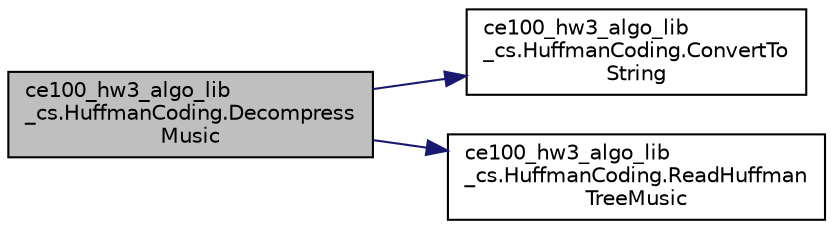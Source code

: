 digraph "ce100_hw3_algo_lib_cs.HuffmanCoding.DecompressMusic"
{
 // INTERACTIVE_SVG=YES
 // LATEX_PDF_SIZE
  edge [fontname="Helvetica",fontsize="10",labelfontname="Helvetica",labelfontsize="10"];
  node [fontname="Helvetica",fontsize="10",shape=record];
  rankdir="LR";
  Node1 [label="ce100_hw3_algo_lib\l_cs.HuffmanCoding.Decompress\lMusic",height=0.2,width=0.4,color="black", fillcolor="grey75", style="filled", fontcolor="black",tooltip=" "];
  Node1 -> Node2 [color="midnightblue",fontsize="10",style="solid",fontname="Helvetica"];
  Node2 [label="ce100_hw3_algo_lib\l_cs.HuffmanCoding.ConvertTo\lString",height=0.2,width=0.4,color="black", fillcolor="white", style="filled",URL="$db/db2/a00020.html#a5dec26849da8660756cb34c0dfc50378",tooltip=" "];
  Node1 -> Node3 [color="midnightblue",fontsize="10",style="solid",fontname="Helvetica"];
  Node3 [label="ce100_hw3_algo_lib\l_cs.HuffmanCoding.ReadHuffman\lTreeMusic",height=0.2,width=0.4,color="black", fillcolor="white", style="filled",URL="$db/db2/a00020.html#abef73fdccbdf277340b8c22e0cedfa6c",tooltip=" "];
}
